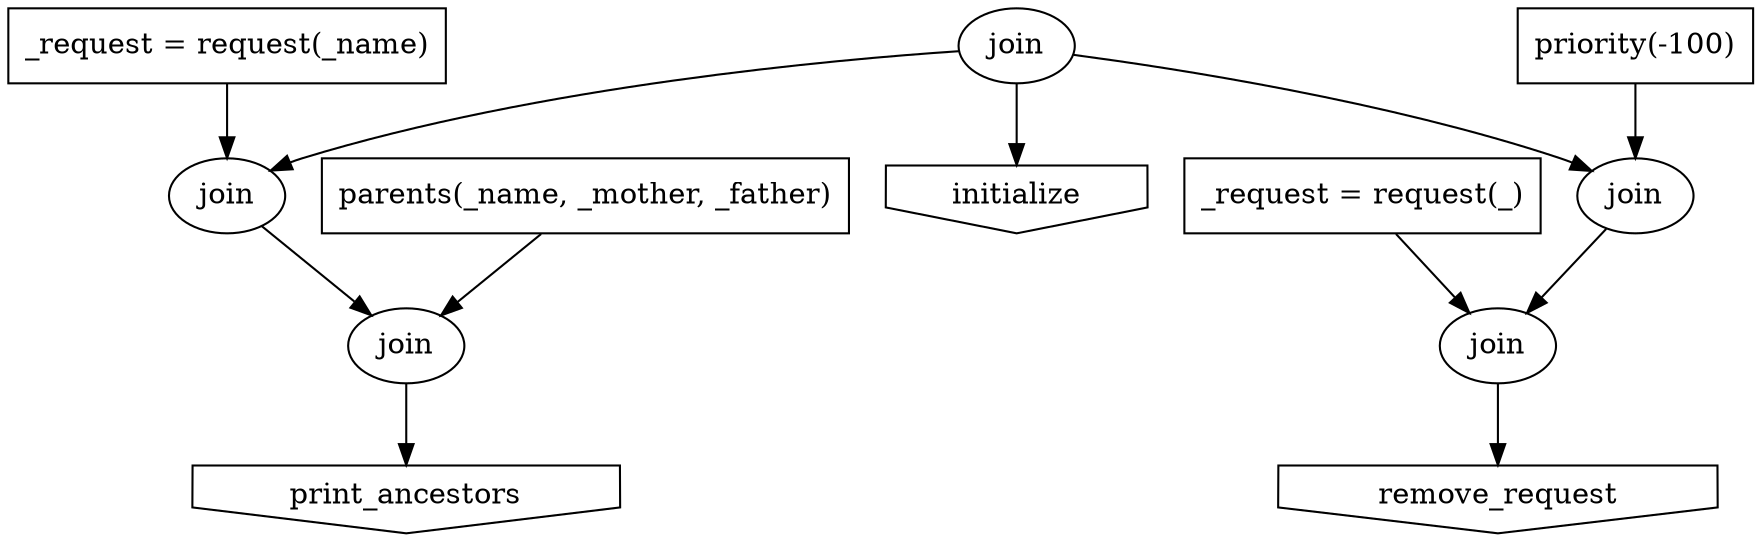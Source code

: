 digraph G {
  node17881505219414785617 [shape=invhouse, label="initialize"];
  node3436641872116440152 [label="join"];
  node3436641872116440152 -> node17881505219414785617
  node9048085383550476484 [shape=invhouse, label="print_ancestors"];
  node7724610246609973121 [label="join"];
  node7724610246609973121 -> node9048085383550476484
  node9049276134491673348 [label="join"];
  node9049276134491673348 -> node7724610246609973121
  node3436641872116440152 [label="join"];
  node3436641872116440152 -> node9049276134491673348
  node16383781977227947295 [shape=box, label="_request = request(_name)"];
  node16383781977227947295 -> node9049276134491673348
  node543033527071002163 [shape=box, label="parents(_name, _mother, _father)"];
  node543033527071002163 -> node7724610246609973121
  node4619197312760125352 [shape=invhouse, label="remove_request"];
  node2648008092944515401 [label="join"];
  node2648008092944515401 -> node4619197312760125352
  node6974286040284393531 [label="join"];
  node6974286040284393531 -> node2648008092944515401
  node3436641872116440152 [label="join"];
  node3436641872116440152 -> node6974286040284393531
  node965588509171415567 [shape=box, label="priority(-100)"];
  node965588509171415567 -> node6974286040284393531
  node3684309137842905729 [shape=box, label="_request = request(_)"];
  node3684309137842905729 -> node2648008092944515401
}
